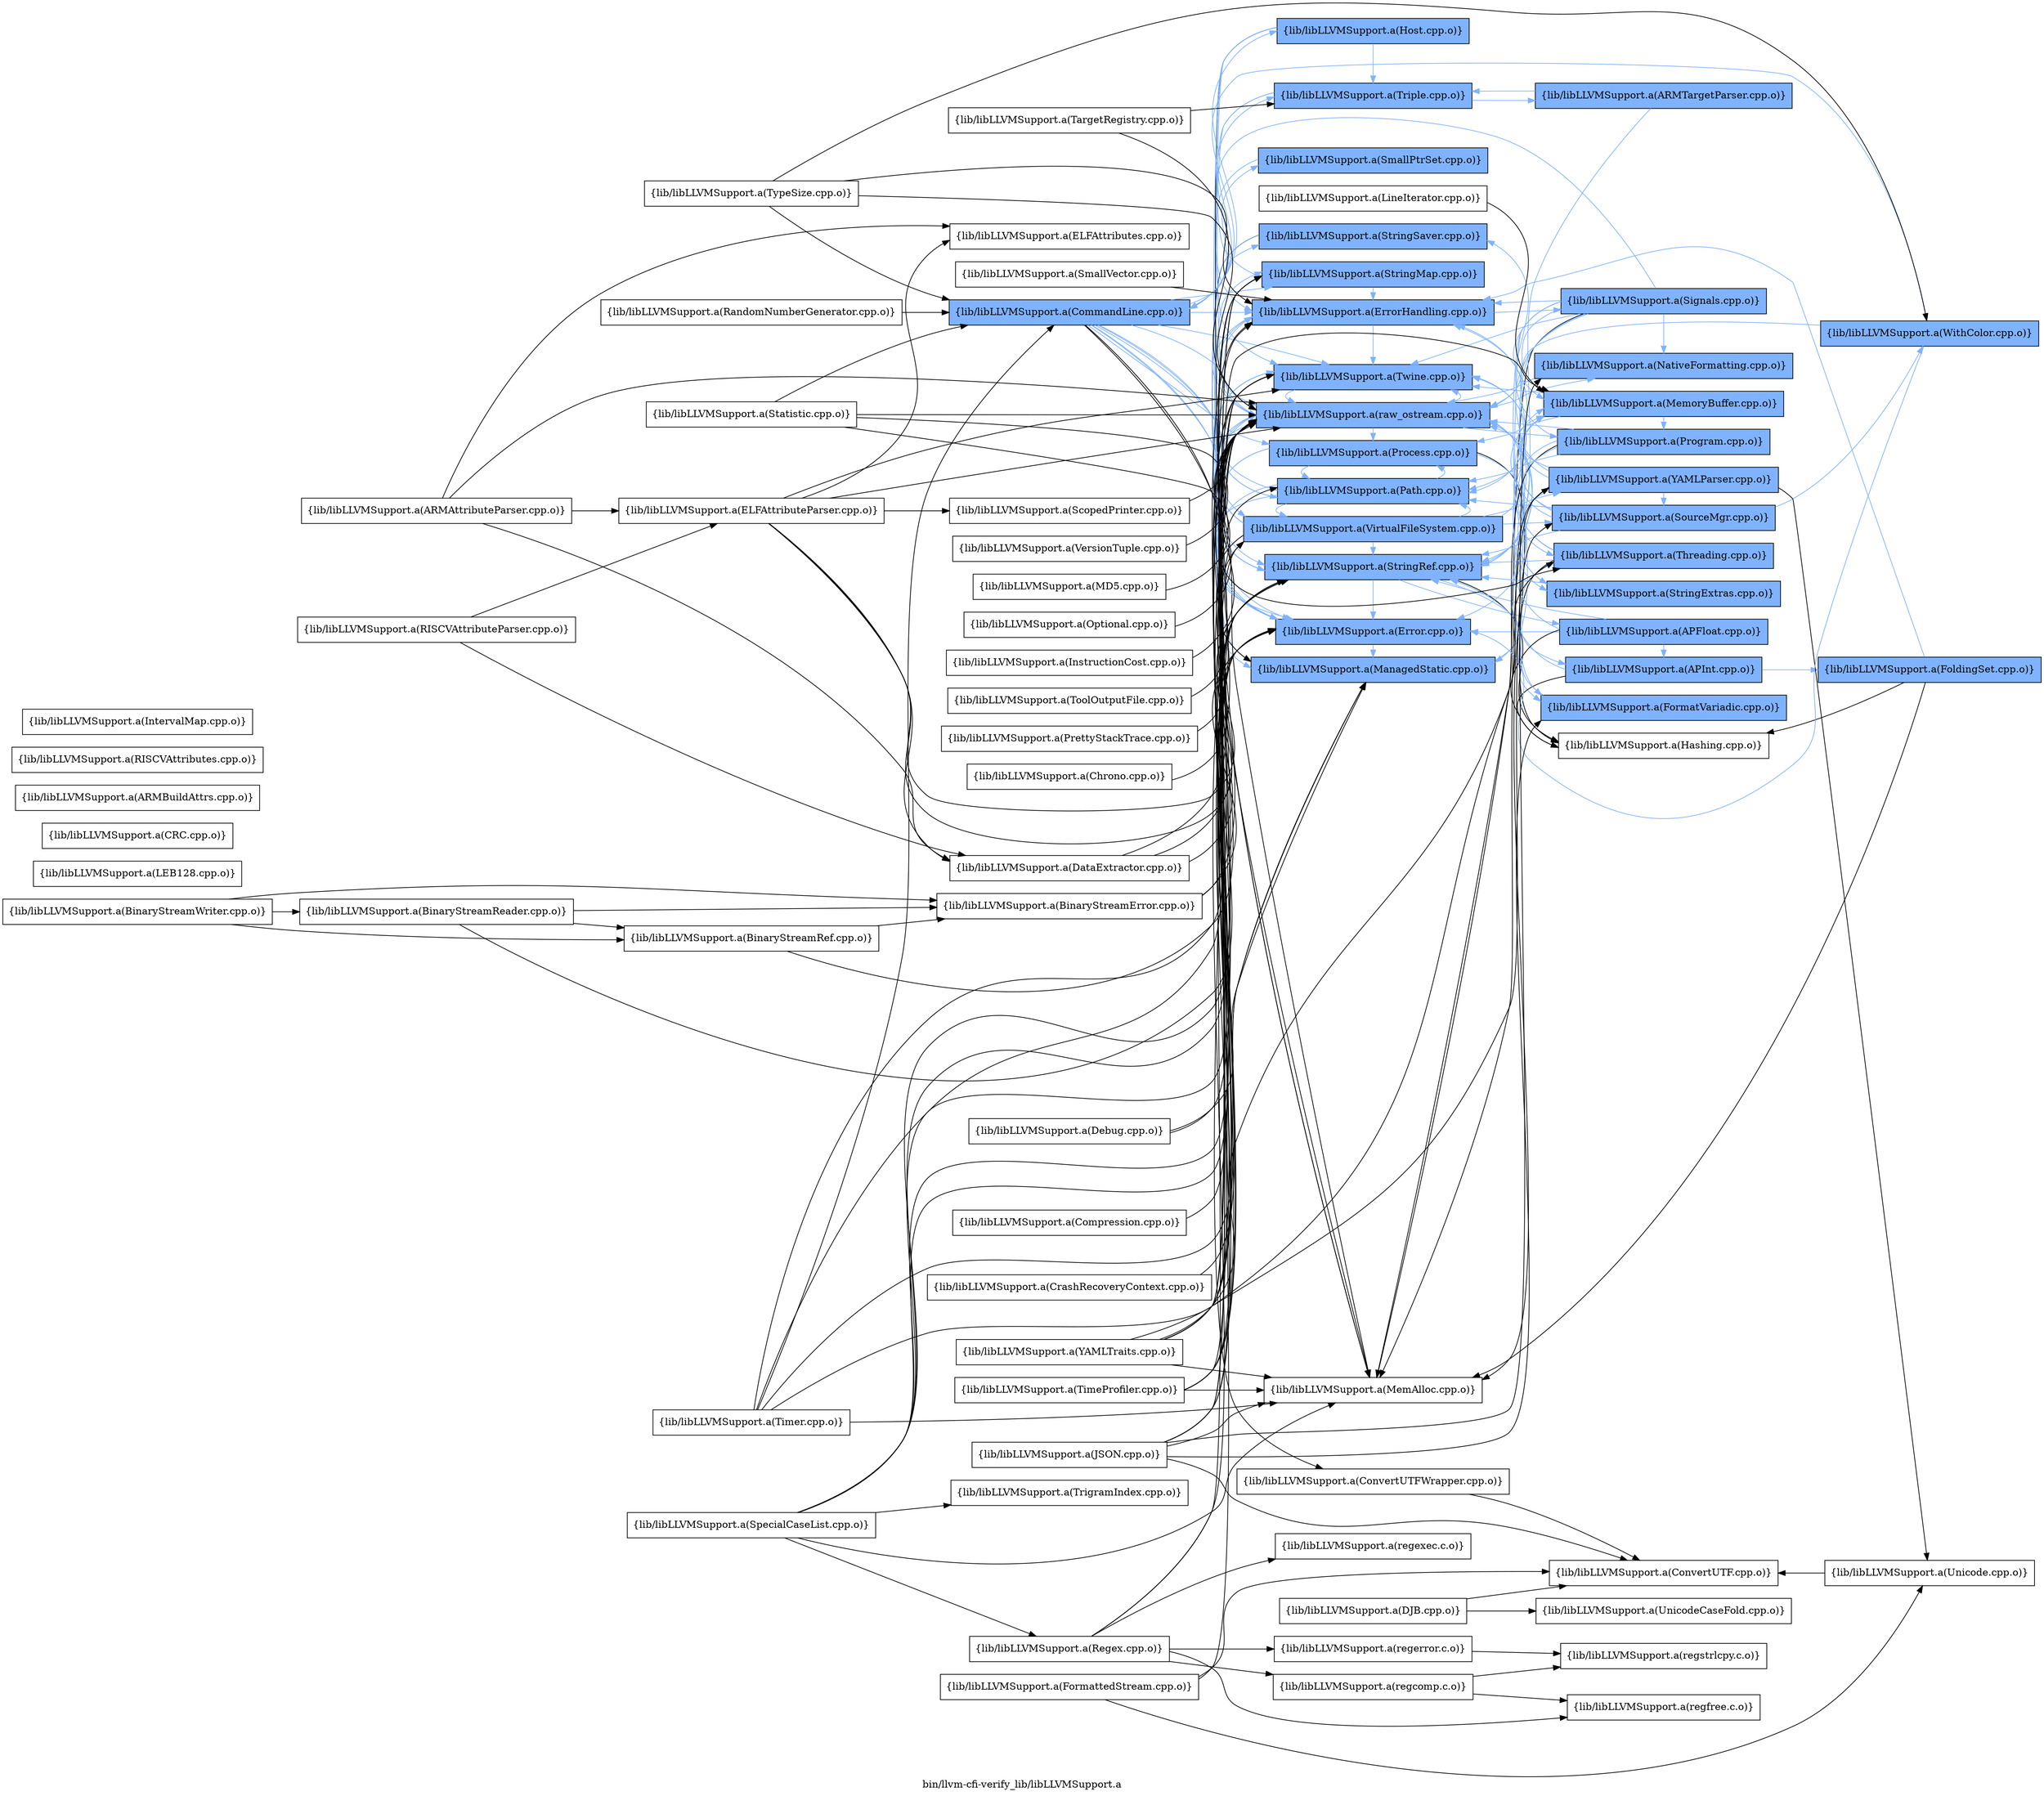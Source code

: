 digraph "bin/llvm-cfi-verify_lib/libLLVMSupport.a" {
	label="bin/llvm-cfi-verify_lib/libLLVMSupport.a";
	rankdir=LR;
	{ rank=same; Node0x55e808cb2e98;  }
	{ rank=same; Node0x55e808cbf3c8; Node0x55e808cb7e98; Node0x55e808cb8b18; Node0x55e808cbaff8; Node0x55e808cb53c8; Node0x55e808cb60e8; Node0x55e808cb3bb8; Node0x55e808cb9e78; Node0x55e808cbc3a8; Node0x55e808cbdc58; Node0x55e808cbd2a8; Node0x55e808cb9d88; Node0x55e808cba5f8; Node0x55e808cba198; Node0x55e808cbae68; Node0x55e808cbb098;  }
	{ rank=same; Node0x55e808cb8668; Node0x55e808cbbc78; Node0x55e808cbd168; Node0x55e808cb3b18; Node0x55e808cbab48; Node0x55e808cbcda8; Node0x55e808cbcfd8; Node0x55e808cb4c98; Node0x55e808cb28a8; Node0x55e808cb9838; Node0x55e808cb7768; Node0x55e808cb6598; Node0x55e808cb73a8; Node0x55e808cb71c8;  }
	{ rank=same; Node0x55e808cb2e98;  }
	{ rank=same; Node0x55e808cbf3c8; Node0x55e808cb7e98; Node0x55e808cb8b18; Node0x55e808cbaff8; Node0x55e808cb53c8; Node0x55e808cb60e8; Node0x55e808cb3bb8; Node0x55e808cb9e78; Node0x55e808cbc3a8; Node0x55e808cbdc58; Node0x55e808cbd2a8; Node0x55e808cb9d88; Node0x55e808cba5f8; Node0x55e808cba198; Node0x55e808cbae68; Node0x55e808cbb098;  }
	{ rank=same; Node0x55e808cb8668; Node0x55e808cbbc78; Node0x55e808cbd168; Node0x55e808cb3b18; Node0x55e808cbab48; Node0x55e808cbcda8; Node0x55e808cbcfd8; Node0x55e808cb4c98; Node0x55e808cb28a8; Node0x55e808cb9838; Node0x55e808cb7768; Node0x55e808cb6598; Node0x55e808cb73a8; Node0x55e808cb71c8;  }

	Node0x55e808cb2e98 [shape=record,shape=box,group=1,style=filled,fillcolor="0.600000 0.5 1",label="{lib/libLLVMSupport.a(CommandLine.cpp.o)}"];
	Node0x55e808cb2e98 -> Node0x55e808cbf3c8;
	Node0x55e808cb2e98 -> Node0x55e808cb7e98[color="0.600000 0.5 1"];
	Node0x55e808cb2e98 -> Node0x55e808cb8b18[color="0.600000 0.5 1"];
	Node0x55e808cb2e98 -> Node0x55e808cbaff8[color="0.600000 0.5 1"];
	Node0x55e808cb2e98 -> Node0x55e808cb53c8;
	Node0x55e808cb2e98 -> Node0x55e808cb60e8[color="0.600000 0.5 1"];
	Node0x55e808cb2e98 -> Node0x55e808cb3bb8[color="0.600000 0.5 1"];
	Node0x55e808cb2e98 -> Node0x55e808cb9e78[color="0.600000 0.5 1"];
	Node0x55e808cb2e98 -> Node0x55e808cbc3a8[color="0.600000 0.5 1"];
	Node0x55e808cb2e98 -> Node0x55e808cbdc58[color="0.600000 0.5 1"];
	Node0x55e808cb2e98 -> Node0x55e808cbd2a8[color="0.600000 0.5 1"];
	Node0x55e808cb2e98 -> Node0x55e808cb9d88[color="0.600000 0.5 1"];
	Node0x55e808cb2e98 -> Node0x55e808cba5f8[color="0.600000 0.5 1"];
	Node0x55e808cb2e98 -> Node0x55e808cba198[color="0.600000 0.5 1"];
	Node0x55e808cb2e98 -> Node0x55e808cbae68[color="0.600000 0.5 1"];
	Node0x55e808cb2e98 -> Node0x55e808cbb098[color="0.600000 0.5 1"];
	Node0x55e808cb7e98 [shape=record,shape=box,group=1,style=filled,fillcolor="0.600000 0.5 1",label="{lib/libLLVMSupport.a(Error.cpp.o)}"];
	Node0x55e808cb7e98 -> Node0x55e808cb8b18[color="0.600000 0.5 1"];
	Node0x55e808cb7e98 -> Node0x55e808cbaff8[color="0.600000 0.5 1"];
	Node0x55e808cb7e98 -> Node0x55e808cbd2a8[color="0.600000 0.5 1"];
	Node0x55e808cb7e98 -> Node0x55e808cba5f8[color="0.600000 0.5 1"];
	Node0x55e808cb7768 [shape=record,shape=box,group=1,style=filled,fillcolor="0.600000 0.5 1",label="{lib/libLLVMSupport.a(FormatVariadic.cpp.o)}"];
	Node0x55e808cb7768 -> Node0x55e808cbc3a8[color="0.600000 0.5 1"];
	Node0x55e808cb53c8 [shape=record,shape=box,group=0,label="{lib/libLLVMSupport.a(MemAlloc.cpp.o)}"];
	Node0x55e808cb4c98 [shape=record,shape=box,group=1,style=filled,fillcolor="0.600000 0.5 1",label="{lib/libLLVMSupport.a(MemoryBuffer.cpp.o)}"];
	Node0x55e808cb4c98 -> Node0x55e808cb7e98[color="0.600000 0.5 1"];
	Node0x55e808cb4c98 -> Node0x55e808cbd2a8[color="0.600000 0.5 1"];
	Node0x55e808cb4c98 -> Node0x55e808cbae68[color="0.600000 0.5 1"];
	Node0x55e808cb4c98 -> Node0x55e808cbb098[color="0.600000 0.5 1"];
	Node0x55e808cb4c98 -> Node0x55e808cb73a8[color="0.600000 0.5 1"];
	Node0x55e808cb6598 [shape=record,shape=box,group=1,style=filled,fillcolor="0.600000 0.5 1",label="{lib/libLLVMSupport.a(NativeFormatting.cpp.o)}"];
	Node0x55e808cb6598 -> Node0x55e808cba5f8[color="0.600000 0.5 1"];
	Node0x55e808cb35c8 [shape=record,shape=box,group=0,label="{lib/libLLVMSupport.a(SpecialCaseList.cpp.o)}"];
	Node0x55e808cb35c8 -> Node0x55e808cb8b18;
	Node0x55e808cb35c8 -> Node0x55e808cb53c8;
	Node0x55e808cb35c8 -> Node0x55e808cb2f38;
	Node0x55e808cb35c8 -> Node0x55e808cb3bb8;
	Node0x55e808cb35c8 -> Node0x55e808cbc3a8;
	Node0x55e808cb35c8 -> Node0x55e808cbc0d8;
	Node0x55e808cb35c8 -> Node0x55e808cbd2a8;
	Node0x55e808cb35c8 -> Node0x55e808cb9d88;
	Node0x55e808cbc3a8 [shape=record,shape=box,group=1,style=filled,fillcolor="0.600000 0.5 1",label="{lib/libLLVMSupport.a(StringRef.cpp.o)}"];
	Node0x55e808cbc3a8 -> Node0x55e808cb3b18[color="0.600000 0.5 1"];
	Node0x55e808cbc3a8 -> Node0x55e808cb7e98[color="0.600000 0.5 1"];
	Node0x55e808cbc3a8 -> Node0x55e808cbab48;
	Node0x55e808cbc3a8 -> Node0x55e808cbcda8[color="0.600000 0.5 1"];
	Node0x55e808cb9d88 [shape=record,shape=box,group=1,style=filled,fillcolor="0.600000 0.5 1",label="{lib/libLLVMSupport.a(VirtualFileSystem.cpp.o)}"];
	Node0x55e808cb9d88 -> Node0x55e808cb7e98[color="0.600000 0.5 1"];
	Node0x55e808cb9d88 -> Node0x55e808cb53c8;
	Node0x55e808cb9d88 -> Node0x55e808cb4c98[color="0.600000 0.5 1"];
	Node0x55e808cb9d88 -> Node0x55e808cb28a8[color="0.600000 0.5 1"];
	Node0x55e808cb9d88 -> Node0x55e808cb3bb8[color="0.600000 0.5 1"];
	Node0x55e808cb9d88 -> Node0x55e808cbc3a8[color="0.600000 0.5 1"];
	Node0x55e808cb9d88 -> Node0x55e808cbd2a8[color="0.600000 0.5 1"];
	Node0x55e808cb9d88 -> Node0x55e808cb9838[color="0.600000 0.5 1"];
	Node0x55e808cb9d88 -> Node0x55e808cba5f8[color="0.600000 0.5 1"];
	Node0x55e808cb9d88 -> Node0x55e808cbae68[color="0.600000 0.5 1"];
	Node0x55e808cba5f8 [shape=record,shape=box,group=1,style=filled,fillcolor="0.600000 0.5 1",label="{lib/libLLVMSupport.a(raw_ostream.cpp.o)}"];
	Node0x55e808cba5f8 -> Node0x55e808cb7e98[color="0.600000 0.5 1"];
	Node0x55e808cba5f8 -> Node0x55e808cb8b18[color="0.600000 0.5 1"];
	Node0x55e808cba5f8 -> Node0x55e808cb7768[color="0.600000 0.5 1"];
	Node0x55e808cba5f8 -> Node0x55e808cb6598[color="0.600000 0.5 1"];
	Node0x55e808cba5f8 -> Node0x55e808cbd2a8[color="0.600000 0.5 1"];
	Node0x55e808cba5f8 -> Node0x55e808cbae68[color="0.600000 0.5 1"];
	Node0x55e808cba5f8 -> Node0x55e808cbb098[color="0.600000 0.5 1"];
	Node0x55e808cba5f8 -> Node0x55e808cb73a8[color="0.600000 0.5 1"];
	Node0x55e808cb3b18 [shape=record,shape=box,group=1,style=filled,fillcolor="0.600000 0.5 1",label="{lib/libLLVMSupport.a(APInt.cpp.o)}"];
	Node0x55e808cb3b18 -> Node0x55e808cb7c18[color="0.600000 0.5 1"];
	Node0x55e808cb3b18 -> Node0x55e808cbab48;
	Node0x55e808cb3b18 -> Node0x55e808cba5f8[color="0.600000 0.5 1"];
	Node0x55e808cb8b18 [shape=record,shape=box,group=1,style=filled,fillcolor="0.600000 0.5 1",label="{lib/libLLVMSupport.a(ErrorHandling.cpp.o)}"];
	Node0x55e808cb8b18 -> Node0x55e808cbd2a8[color="0.600000 0.5 1"];
	Node0x55e808cb8b18 -> Node0x55e808cba5f8[color="0.600000 0.5 1"];
	Node0x55e808cb8b18 -> Node0x55e808cbbc78[color="0.600000 0.5 1"];
	Node0x55e808cbd2a8 [shape=record,shape=box,group=1,style=filled,fillcolor="0.600000 0.5 1",label="{lib/libLLVMSupport.a(Twine.cpp.o)}"];
	Node0x55e808cbd2a8 -> Node0x55e808cba5f8[color="0.600000 0.5 1"];
	Node0x55e808cbdc58 [shape=record,shape=box,group=1,style=filled,fillcolor="0.600000 0.5 1",label="{lib/libLLVMSupport.a(Triple.cpp.o)}"];
	Node0x55e808cbdc58 -> Node0x55e808cbc3a8[color="0.600000 0.5 1"];
	Node0x55e808cbdc58 -> Node0x55e808cbcfd8[color="0.600000 0.5 1"];
	Node0x55e808cbdc58 -> Node0x55e808cbd2a8[color="0.600000 0.5 1"];
	Node0x55e808cbc3f8 [shape=record,shape=box,group=0,label="{lib/libLLVMSupport.a(TargetRegistry.cpp.o)}"];
	Node0x55e808cbc3f8 -> Node0x55e808cbdc58;
	Node0x55e808cbc3f8 -> Node0x55e808cba5f8;
	Node0x55e808cb60e8 [shape=record,shape=box,group=1,style=filled,fillcolor="0.600000 0.5 1",label="{lib/libLLVMSupport.a(SmallPtrSet.cpp.o)}"];
	Node0x55e808cb60e8 -> Node0x55e808cb8b18[color="0.600000 0.5 1"];
	Node0x55e808cb3bb8 [shape=record,shape=box,group=1,style=filled,fillcolor="0.600000 0.5 1",label="{lib/libLLVMSupport.a(StringMap.cpp.o)}"];
	Node0x55e808cb3bb8 -> Node0x55e808cb8b18[color="0.600000 0.5 1"];
	Node0x55e808cb28a8 [shape=record,shape=box,group=1,style=filled,fillcolor="0.600000 0.5 1",label="{lib/libLLVMSupport.a(SourceMgr.cpp.o)}"];
	Node0x55e808cb28a8 -> Node0x55e808cb4c98[color="0.600000 0.5 1"];
	Node0x55e808cb28a8 -> Node0x55e808cbc3a8[color="0.600000 0.5 1"];
	Node0x55e808cb28a8 -> Node0x55e808cbd2a8[color="0.600000 0.5 1"];
	Node0x55e808cb28a8 -> Node0x55e808cb9568[color="0.600000 0.5 1"];
	Node0x55e808cb28a8 -> Node0x55e808cba5f8[color="0.600000 0.5 1"];
	Node0x55e808cb28a8 -> Node0x55e808cbae68[color="0.600000 0.5 1"];
	Node0x55e808cbae68 [shape=record,shape=box,group=1,style=filled,fillcolor="0.600000 0.5 1",label="{lib/libLLVMSupport.a(Path.cpp.o)}"];
	Node0x55e808cbae68 -> Node0x55e808cb7e98[color="0.600000 0.5 1"];
	Node0x55e808cbae68 -> Node0x55e808cbc3a8[color="0.600000 0.5 1"];
	Node0x55e808cbae68 -> Node0x55e808cbd2a8[color="0.600000 0.5 1"];
	Node0x55e808cbae68 -> Node0x55e808cb9d88[color="0.600000 0.5 1"];
	Node0x55e808cbae68 -> Node0x55e808cbb098[color="0.600000 0.5 1"];
	Node0x55e808cbbc78 [shape=record,shape=box,group=1,style=filled,fillcolor="0.600000 0.5 1",label="{lib/libLLVMSupport.a(Signals.cpp.o)}"];
	Node0x55e808cbbc78 -> Node0x55e808cb2e98[color="0.600000 0.5 1"];
	Node0x55e808cbbc78 -> Node0x55e808cb8b18[color="0.600000 0.5 1"];
	Node0x55e808cbbc78 -> Node0x55e808cb7768[color="0.600000 0.5 1"];
	Node0x55e808cbbc78 -> Node0x55e808cbaff8[color="0.600000 0.5 1"];
	Node0x55e808cbbc78 -> Node0x55e808cb53c8;
	Node0x55e808cbbc78 -> Node0x55e808cb4c98[color="0.600000 0.5 1"];
	Node0x55e808cbbc78 -> Node0x55e808cb6598[color="0.600000 0.5 1"];
	Node0x55e808cbbc78 -> Node0x55e808cbc3a8[color="0.600000 0.5 1"];
	Node0x55e808cbbc78 -> Node0x55e808cbd2a8[color="0.600000 0.5 1"];
	Node0x55e808cbbc78 -> Node0x55e808cba5f8[color="0.600000 0.5 1"];
	Node0x55e808cbbc78 -> Node0x55e808cbae68[color="0.600000 0.5 1"];
	Node0x55e808cbbc78 -> Node0x55e808cbd168[color="0.600000 0.5 1"];
	Node0x55e808cbab48 [shape=record,shape=box,group=0,label="{lib/libLLVMSupport.a(Hashing.cpp.o)}"];
	Node0x55e808cbb728 [shape=record,shape=box,group=0,label="{lib/libLLVMSupport.a(LEB128.cpp.o)}"];
	Node0x55e808cbe1a8 [shape=record,shape=box,group=0,label="{lib/libLLVMSupport.a(CRC.cpp.o)}"];
	Node0x55e808cb7c18 [shape=record,shape=box,group=1,style=filled,fillcolor="0.600000 0.5 1",label="{lib/libLLVMSupport.a(FoldingSet.cpp.o)}"];
	Node0x55e808cb7c18 -> Node0x55e808cb8b18[color="0.600000 0.5 1"];
	Node0x55e808cb7c18 -> Node0x55e808cbab48;
	Node0x55e808cb7c18 -> Node0x55e808cb53c8;
	Node0x55e808cbf3c8 [shape=record,shape=box,group=0,label="{lib/libLLVMSupport.a(ConvertUTFWrapper.cpp.o)}"];
	Node0x55e808cbf3c8 -> Node0x55e808cb8668;
	Node0x55e808cbaff8 [shape=record,shape=box,group=1,style=filled,fillcolor="0.600000 0.5 1",label="{lib/libLLVMSupport.a(ManagedStatic.cpp.o)}"];
	Node0x55e808cbaff8 -> Node0x55e808cbd168[color="0.600000 0.5 1"];
	Node0x55e808cb9e78 [shape=record,shape=box,group=1,style=filled,fillcolor="0.600000 0.5 1",label="{lib/libLLVMSupport.a(StringSaver.cpp.o)}"];
	Node0x55e808cb9e78 -> Node0x55e808cb53c8;
	Node0x55e808cb9e78 -> Node0x55e808cbc3a8[color="0.600000 0.5 1"];
	Node0x55e808cba198 [shape=record,shape=box,group=1,style=filled,fillcolor="0.600000 0.5 1",label="{lib/libLLVMSupport.a(Host.cpp.o)}"];
	Node0x55e808cba198 -> Node0x55e808cb53c8;
	Node0x55e808cba198 -> Node0x55e808cb3bb8[color="0.600000 0.5 1"];
	Node0x55e808cba198 -> Node0x55e808cbc3a8[color="0.600000 0.5 1"];
	Node0x55e808cba198 -> Node0x55e808cbdc58[color="0.600000 0.5 1"];
	Node0x55e808cba198 -> Node0x55e808cba5f8[color="0.600000 0.5 1"];
	Node0x55e808cbb098 [shape=record,shape=box,group=1,style=filled,fillcolor="0.600000 0.5 1",label="{lib/libLLVMSupport.a(Process.cpp.o)}"];
	Node0x55e808cbb098 -> Node0x55e808cb7e98[color="0.600000 0.5 1"];
	Node0x55e808cbb098 -> Node0x55e808cbab48;
	Node0x55e808cbb098 -> Node0x55e808cbaff8[color="0.600000 0.5 1"];
	Node0x55e808cbb098 -> Node0x55e808cbae68[color="0.600000 0.5 1"];
	Node0x55e808cbb098 -> Node0x55e808cb71c8[color="0.600000 0.5 1"];
	Node0x55e808cb33e8 [shape=record,shape=box,group=0,label="{lib/libLLVMSupport.a(Compression.cpp.o)}"];
	Node0x55e808cb33e8 -> Node0x55e808cb7e98;
	Node0x55e808cb8668 [shape=record,shape=box,group=0,label="{lib/libLLVMSupport.a(ConvertUTF.cpp.o)}"];
	Node0x55e808cb6f98 [shape=record,shape=box,group=0,label="{lib/libLLVMSupport.a(Debug.cpp.o)}"];
	Node0x55e808cb6f98 -> Node0x55e808cbaff8;
	Node0x55e808cb6f98 -> Node0x55e808cba5f8;
	Node0x55e808cbd168 [shape=record,shape=box,group=1,style=filled,fillcolor="0.600000 0.5 1",label="{lib/libLLVMSupport.a(Threading.cpp.o)}"];
	Node0x55e808cbd168 -> Node0x55e808cb8b18[color="0.600000 0.5 1"];
	Node0x55e808cbd168 -> Node0x55e808cb53c8;
	Node0x55e808cbd168 -> Node0x55e808cbc3a8[color="0.600000 0.5 1"];
	Node0x55e808cbd168 -> Node0x55e808cbd2a8[color="0.600000 0.5 1"];
	Node0x55e808cb73a8 [shape=record,shape=box,group=1,style=filled,fillcolor="0.600000 0.5 1",label="{lib/libLLVMSupport.a(Program.cpp.o)}"];
	Node0x55e808cb73a8 -> Node0x55e808cb53c8;
	Node0x55e808cb73a8 -> Node0x55e808cb9e78[color="0.600000 0.5 1"];
	Node0x55e808cb73a8 -> Node0x55e808cbc3a8[color="0.600000 0.5 1"];
	Node0x55e808cb73a8 -> Node0x55e808cba5f8[color="0.600000 0.5 1"];
	Node0x55e808cb73a8 -> Node0x55e808cbae68[color="0.600000 0.5 1"];
	Node0x55e808cb73a8 -> Node0x55e808cb71c8[color="0.600000 0.5 1"];
	Node0x55e808cb5918 [shape=record,shape=box,group=0,label="{lib/libLLVMSupport.a(MD5.cpp.o)}"];
	Node0x55e808cb5918 -> Node0x55e808cba5f8;
	Node0x55e808cb1cc8 [shape=record,shape=box,group=0,label="{lib/libLLVMSupport.a(SmallVector.cpp.o)}"];
	Node0x55e808cb1cc8 -> Node0x55e808cb8b18;
	Node0x55e808cb9568 [shape=record,shape=box,group=1,style=filled,fillcolor="0.600000 0.5 1",label="{lib/libLLVMSupport.a(WithColor.cpp.o)}"];
	Node0x55e808cb9568 -> Node0x55e808cb2e98[color="0.600000 0.5 1"];
	Node0x55e808cb9568 -> Node0x55e808cb7e98[color="0.600000 0.5 1"];
	Node0x55e808cb9568 -> Node0x55e808cba5f8[color="0.600000 0.5 1"];
	Node0x55e808cb2f38 [shape=record,shape=box,group=0,label="{lib/libLLVMSupport.a(Regex.cpp.o)}"];
	Node0x55e808cb2f38 -> Node0x55e808cbc3a8;
	Node0x55e808cb2f38 -> Node0x55e808cbd2a8;
	Node0x55e808cb2f38 -> Node0x55e808cbce48;
	Node0x55e808cb2f38 -> Node0x55e808cbd528;
	Node0x55e808cb2f38 -> Node0x55e808cbdd48;
	Node0x55e808cb2f38 -> Node0x55e808cb92e8;
	Node0x55e808cbc0d8 [shape=record,shape=box,group=0,label="{lib/libLLVMSupport.a(TrigramIndex.cpp.o)}"];
	Node0x55e808cbce48 [shape=record,shape=box,group=0,label="{lib/libLLVMSupport.a(regcomp.c.o)}"];
	Node0x55e808cbce48 -> Node0x55e808cb92e8;
	Node0x55e808cbce48 -> Node0x55e808cb9ec8;
	Node0x55e808cbd528 [shape=record,shape=box,group=0,label="{lib/libLLVMSupport.a(regerror.c.o)}"];
	Node0x55e808cbd528 -> Node0x55e808cb9ec8;
	Node0x55e808cbdd48 [shape=record,shape=box,group=0,label="{lib/libLLVMSupport.a(regexec.c.o)}"];
	Node0x55e808cb92e8 [shape=record,shape=box,group=0,label="{lib/libLLVMSupport.a(regfree.c.o)}"];
	Node0x55e808cbcda8 [shape=record,shape=box,group=1,style=filled,fillcolor="0.600000 0.5 1",label="{lib/libLLVMSupport.a(APFloat.cpp.o)}"];
	Node0x55e808cbcda8 -> Node0x55e808cb3b18[color="0.600000 0.5 1"];
	Node0x55e808cbcda8 -> Node0x55e808cb7e98[color="0.600000 0.5 1"];
	Node0x55e808cbcda8 -> Node0x55e808cbab48;
	Node0x55e808cbcda8 -> Node0x55e808cbc3a8[color="0.600000 0.5 1"];
	Node0x55e808cbcda8 -> Node0x55e808cba5f8[color="0.600000 0.5 1"];
	Node0x55e808cbcfd8 [shape=record,shape=box,group=1,style=filled,fillcolor="0.600000 0.5 1",label="{lib/libLLVMSupport.a(ARMTargetParser.cpp.o)}"];
	Node0x55e808cbcfd8 -> Node0x55e808cbc3a8[color="0.600000 0.5 1"];
	Node0x55e808cbcfd8 -> Node0x55e808cbdc58[color="0.600000 0.5 1"];
	Node0x55e808cb9838 [shape=record,shape=box,group=1,style=filled,fillcolor="0.600000 0.5 1",label="{lib/libLLVMSupport.a(YAMLParser.cpp.o)}"];
	Node0x55e808cb9838 -> Node0x55e808cb8b18[color="0.600000 0.5 1"];
	Node0x55e808cb9838 -> Node0x55e808cb53c8;
	Node0x55e808cb9838 -> Node0x55e808cb4c98[color="0.600000 0.5 1"];
	Node0x55e808cb9838 -> Node0x55e808cb28a8[color="0.600000 0.5 1"];
	Node0x55e808cb9838 -> Node0x55e808cbc3a8[color="0.600000 0.5 1"];
	Node0x55e808cb9838 -> Node0x55e808cbb778;
	Node0x55e808cb9838 -> Node0x55e808cba5f8[color="0.600000 0.5 1"];
	Node0x55e808cbb778 [shape=record,shape=box,group=0,label="{lib/libLLVMSupport.a(Unicode.cpp.o)}"];
	Node0x55e808cbb778 -> Node0x55e808cb8668;
	Node0x55e808cb9ec8 [shape=record,shape=box,group=0,label="{lib/libLLVMSupport.a(regstrlcpy.c.o)}"];
	Node0x55e808cb71c8 [shape=record,shape=box,group=1,style=filled,fillcolor="0.600000 0.5 1",label="{lib/libLLVMSupport.a(StringExtras.cpp.o)}"];
	Node0x55e808cb71c8 -> Node0x55e808cbc3a8[color="0.600000 0.5 1"];
	Node0x55e808cb71c8 -> Node0x55e808cba5f8[color="0.600000 0.5 1"];
	Node0x55e808cbb5e8 [shape=record,shape=box,group=0,label="{lib/libLLVMSupport.a(CrashRecoveryContext.cpp.o)}"];
	Node0x55e808cbb5e8 -> Node0x55e808cbaff8;
	Node0x55e808cbece8 [shape=record,shape=box,group=0,label="{lib/libLLVMSupport.a(DataExtractor.cpp.o)}"];
	Node0x55e808cbece8 -> Node0x55e808cb7e98;
	Node0x55e808cbece8 -> Node0x55e808cbc3a8;
	Node0x55e808cbece8 -> Node0x55e808cba5f8;
	Node0x55e808cb8c58 [shape=record,shape=box,group=0,label="{lib/libLLVMSupport.a(ARMBuildAttrs.cpp.o)}"];
	Node0x55e808cb86b8 [shape=record,shape=box,group=0,label="{lib/libLLVMSupport.a(ELFAttributeParser.cpp.o)}"];
	Node0x55e808cb86b8 -> Node0x55e808cb7e98;
	Node0x55e808cb86b8 -> Node0x55e808cbc3a8;
	Node0x55e808cb86b8 -> Node0x55e808cbd2a8;
	Node0x55e808cb86b8 -> Node0x55e808cba5f8;
	Node0x55e808cb86b8 -> Node0x55e808cbece8;
	Node0x55e808cb86b8 -> Node0x55e808cb7588;
	Node0x55e808cb86b8 -> Node0x55e808cb6c28;
	Node0x55e808cb6ef8 [shape=record,shape=box,group=0,label="{lib/libLLVMSupport.a(RISCVAttributes.cpp.o)}"];
	Node0x55e808cb8e88 [shape=record,shape=box,group=0,label="{lib/libLLVMSupport.a(ARMAttributeParser.cpp.o)}"];
	Node0x55e808cb8e88 -> Node0x55e808cba5f8;
	Node0x55e808cb8e88 -> Node0x55e808cbece8;
	Node0x55e808cb8e88 -> Node0x55e808cb86b8;
	Node0x55e808cb8e88 -> Node0x55e808cb7588;
	Node0x55e808cb7588 [shape=record,shape=box,group=0,label="{lib/libLLVMSupport.a(ELFAttributes.cpp.o)}"];
	Node0x55e808cb6c28 [shape=record,shape=box,group=0,label="{lib/libLLVMSupport.a(ScopedPrinter.cpp.o)}"];
	Node0x55e808cb6c28 -> Node0x55e808cba5f8;
	Node0x55e808cbb8b8 [shape=record,shape=box,group=0,label="{lib/libLLVMSupport.a(RISCVAttributeParser.cpp.o)}"];
	Node0x55e808cbb8b8 -> Node0x55e808cbece8;
	Node0x55e808cbb8b8 -> Node0x55e808cb86b8;
	Node0x55e808cbc448 [shape=record,shape=box,group=0,label="{lib/libLLVMSupport.a(BinaryStreamReader.cpp.o)}"];
	Node0x55e808cbc448 -> Node0x55e808cb7e98;
	Node0x55e808cbc448 -> Node0x55e808cbd028;
	Node0x55e808cbc448 -> Node0x55e808cbdd98;
	Node0x55e808cbd028 [shape=record,shape=box,group=0,label="{lib/libLLVMSupport.a(BinaryStreamRef.cpp.o)}"];
	Node0x55e808cbd028 -> Node0x55e808cb9d88;
	Node0x55e808cbd028 -> Node0x55e808cbdd98;
	Node0x55e808cbdd98 [shape=record,shape=box,group=0,label="{lib/libLLVMSupport.a(BinaryStreamError.cpp.o)}"];
	Node0x55e808cbdd98 -> Node0x55e808cb7e98;
	Node0x55e808cbdd98 -> Node0x55e808cba5f8;
	Node0x55e808cbd618 [shape=record,shape=box,group=0,label="{lib/libLLVMSupport.a(TypeSize.cpp.o)}"];
	Node0x55e808cbd618 -> Node0x55e808cb2e98;
	Node0x55e808cbd618 -> Node0x55e808cb8b18;
	Node0x55e808cbd618 -> Node0x55e808cb9568;
	Node0x55e808cbd618 -> Node0x55e808cba5f8;
	Node0x55e808cb2858 [shape=record,shape=box,group=0,label="{lib/libLLVMSupport.a(IntervalMap.cpp.o)}"];
	Node0x55e808cb2268 [shape=record,shape=box,group=0,label="{lib/libLLVMSupport.a(BinaryStreamWriter.cpp.o)}"];
	Node0x55e808cb2268 -> Node0x55e808cbc448;
	Node0x55e808cb2268 -> Node0x55e808cbd028;
	Node0x55e808cb2268 -> Node0x55e808cbdd98;
	Node0x55e808cbd8e8 [shape=record,shape=box,group=0,label="{lib/libLLVMSupport.a(DJB.cpp.o)}"];
	Node0x55e808cbd8e8 -> Node0x55e808cb8668;
	Node0x55e808cbd8e8 -> Node0x55e808cbe248;
	Node0x55e808cbe248 [shape=record,shape=box,group=0,label="{lib/libLLVMSupport.a(UnicodeCaseFold.cpp.o)}"];
	Node0x55e808cb6db8 [shape=record,shape=box,group=0,label="{lib/libLLVMSupport.a(Optional.cpp.o)}"];
	Node0x55e808cb6db8 -> Node0x55e808cba5f8;
	Node0x55e808cb2678 [shape=record,shape=box,group=0,label="{lib/libLLVMSupport.a(FormattedStream.cpp.o)}"];
	Node0x55e808cb2678 -> Node0x55e808cb8668;
	Node0x55e808cb2678 -> Node0x55e808cbb778;
	Node0x55e808cb2678 -> Node0x55e808cba5f8;
	Node0x55e808cad538 [shape=record,shape=box,group=0,label="{lib/libLLVMSupport.a(InstructionCost.cpp.o)}"];
	Node0x55e808cad538 -> Node0x55e808cba5f8;
	Node0x55e808cb5eb8 [shape=record,shape=box,group=0,label="{lib/libLLVMSupport.a(ToolOutputFile.cpp.o)}"];
	Node0x55e808cb5eb8 -> Node0x55e808cba5f8;
	Node0x55e808cb25d8 [shape=record,shape=box,group=0,label="{lib/libLLVMSupport.a(RandomNumberGenerator.cpp.o)}"];
	Node0x55e808cb25d8 -> Node0x55e808cb2e98;
	Node0x55e808cb3f28 [shape=record,shape=box,group=0,label="{lib/libLLVMSupport.a(Statistic.cpp.o)}"];
	Node0x55e808cb3f28 -> Node0x55e808cb2e98;
	Node0x55e808cb3f28 -> Node0x55e808cbaff8;
	Node0x55e808cb3f28 -> Node0x55e808cba5f8;
	Node0x55e808cb3f28 -> Node0x55e808cbd168;
	Node0x55e808cbb138 [shape=record,shape=box,group=0,label="{lib/libLLVMSupport.a(Timer.cpp.o)}"];
	Node0x55e808cbb138 -> Node0x55e808cb2e98;
	Node0x55e808cbb138 -> Node0x55e808cbaff8;
	Node0x55e808cbb138 -> Node0x55e808cb53c8;
	Node0x55e808cbb138 -> Node0x55e808cb3bb8;
	Node0x55e808cbb138 -> Node0x55e808cba5f8;
	Node0x55e808cbb138 -> Node0x55e808cbd168;
	Node0x55e808cb1e08 [shape=record,shape=box,group=0,label="{lib/libLLVMSupport.a(TimeProfiler.cpp.o)}"];
	Node0x55e808cb1e08 -> Node0x55e808cb7e98;
	Node0x55e808cb1e08 -> Node0x55e808cb53c8;
	Node0x55e808cb1e08 -> Node0x55e808cb3bb8;
	Node0x55e808cb1e08 -> Node0x55e808cbd2a8;
	Node0x55e808cb1e08 -> Node0x55e808cba5f8;
	Node0x55e808cb1e08 -> Node0x55e808cbae68;
	Node0x55e808cb2b28 [shape=record,shape=box,group=0,label="{lib/libLLVMSupport.a(JSON.cpp.o)}"];
	Node0x55e808cb2b28 -> Node0x55e808cb8668;
	Node0x55e808cb2b28 -> Node0x55e808cb7e98;
	Node0x55e808cb2b28 -> Node0x55e808cb7768;
	Node0x55e808cb2b28 -> Node0x55e808cb53c8;
	Node0x55e808cb2b28 -> Node0x55e808cb6598;
	Node0x55e808cb2b28 -> Node0x55e808cbc3a8;
	Node0x55e808cb2b28 -> Node0x55e808cbd2a8;
	Node0x55e808cb2b28 -> Node0x55e808cba5f8;
	Node0x55e808cb0788 [shape=record,shape=box,group=0,label="{lib/libLLVMSupport.a(PrettyStackTrace.cpp.o)}"];
	Node0x55e808cb0788 -> Node0x55e808cba5f8;
	Node0x55e808cade98 [shape=record,shape=box,group=0,label="{lib/libLLVMSupport.a(Chrono.cpp.o)}"];
	Node0x55e808cade98 -> Node0x55e808cba5f8;
	Node0x55e808cb64f8 [shape=record,shape=box,group=0,label="{lib/libLLVMSupport.a(YAMLTraits.cpp.o)}"];
	Node0x55e808cb64f8 -> Node0x55e808cb8b18;
	Node0x55e808cb64f8 -> Node0x55e808cb53c8;
	Node0x55e808cb64f8 -> Node0x55e808cb4c98;
	Node0x55e808cb64f8 -> Node0x55e808cb28a8;
	Node0x55e808cb64f8 -> Node0x55e808cb3bb8;
	Node0x55e808cb64f8 -> Node0x55e808cbc3a8;
	Node0x55e808cb64f8 -> Node0x55e808cbd2a8;
	Node0x55e808cb64f8 -> Node0x55e808cb9838;
	Node0x55e808cb64f8 -> Node0x55e808cba5f8;
	Node0x55e808cb58c8 [shape=record,shape=box,group=0,label="{lib/libLLVMSupport.a(LineIterator.cpp.o)}"];
	Node0x55e808cb58c8 -> Node0x55e808cb4c98;
	Node0x55e808cb2588 [shape=record,shape=box,group=0,label="{lib/libLLVMSupport.a(VersionTuple.cpp.o)}"];
	Node0x55e808cb2588 -> Node0x55e808cba5f8;
}
